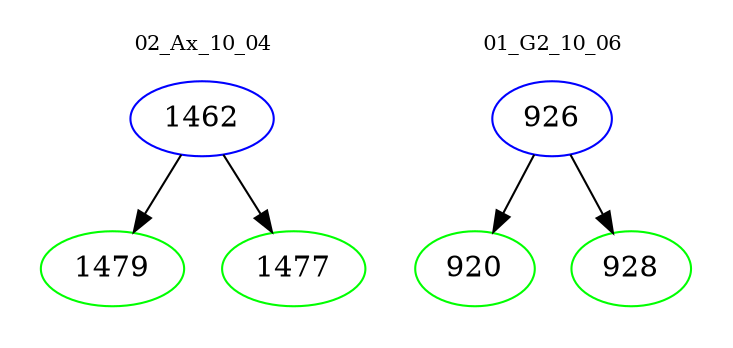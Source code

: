 digraph{
subgraph cluster_0 {
color = white
label = "02_Ax_10_04";
fontsize=10;
T0_1462 [label="1462", color="blue"]
T0_1462 -> T0_1479 [color="black"]
T0_1479 [label="1479", color="green"]
T0_1462 -> T0_1477 [color="black"]
T0_1477 [label="1477", color="green"]
}
subgraph cluster_1 {
color = white
label = "01_G2_10_06";
fontsize=10;
T1_926 [label="926", color="blue"]
T1_926 -> T1_920 [color="black"]
T1_920 [label="920", color="green"]
T1_926 -> T1_928 [color="black"]
T1_928 [label="928", color="green"]
}
}
